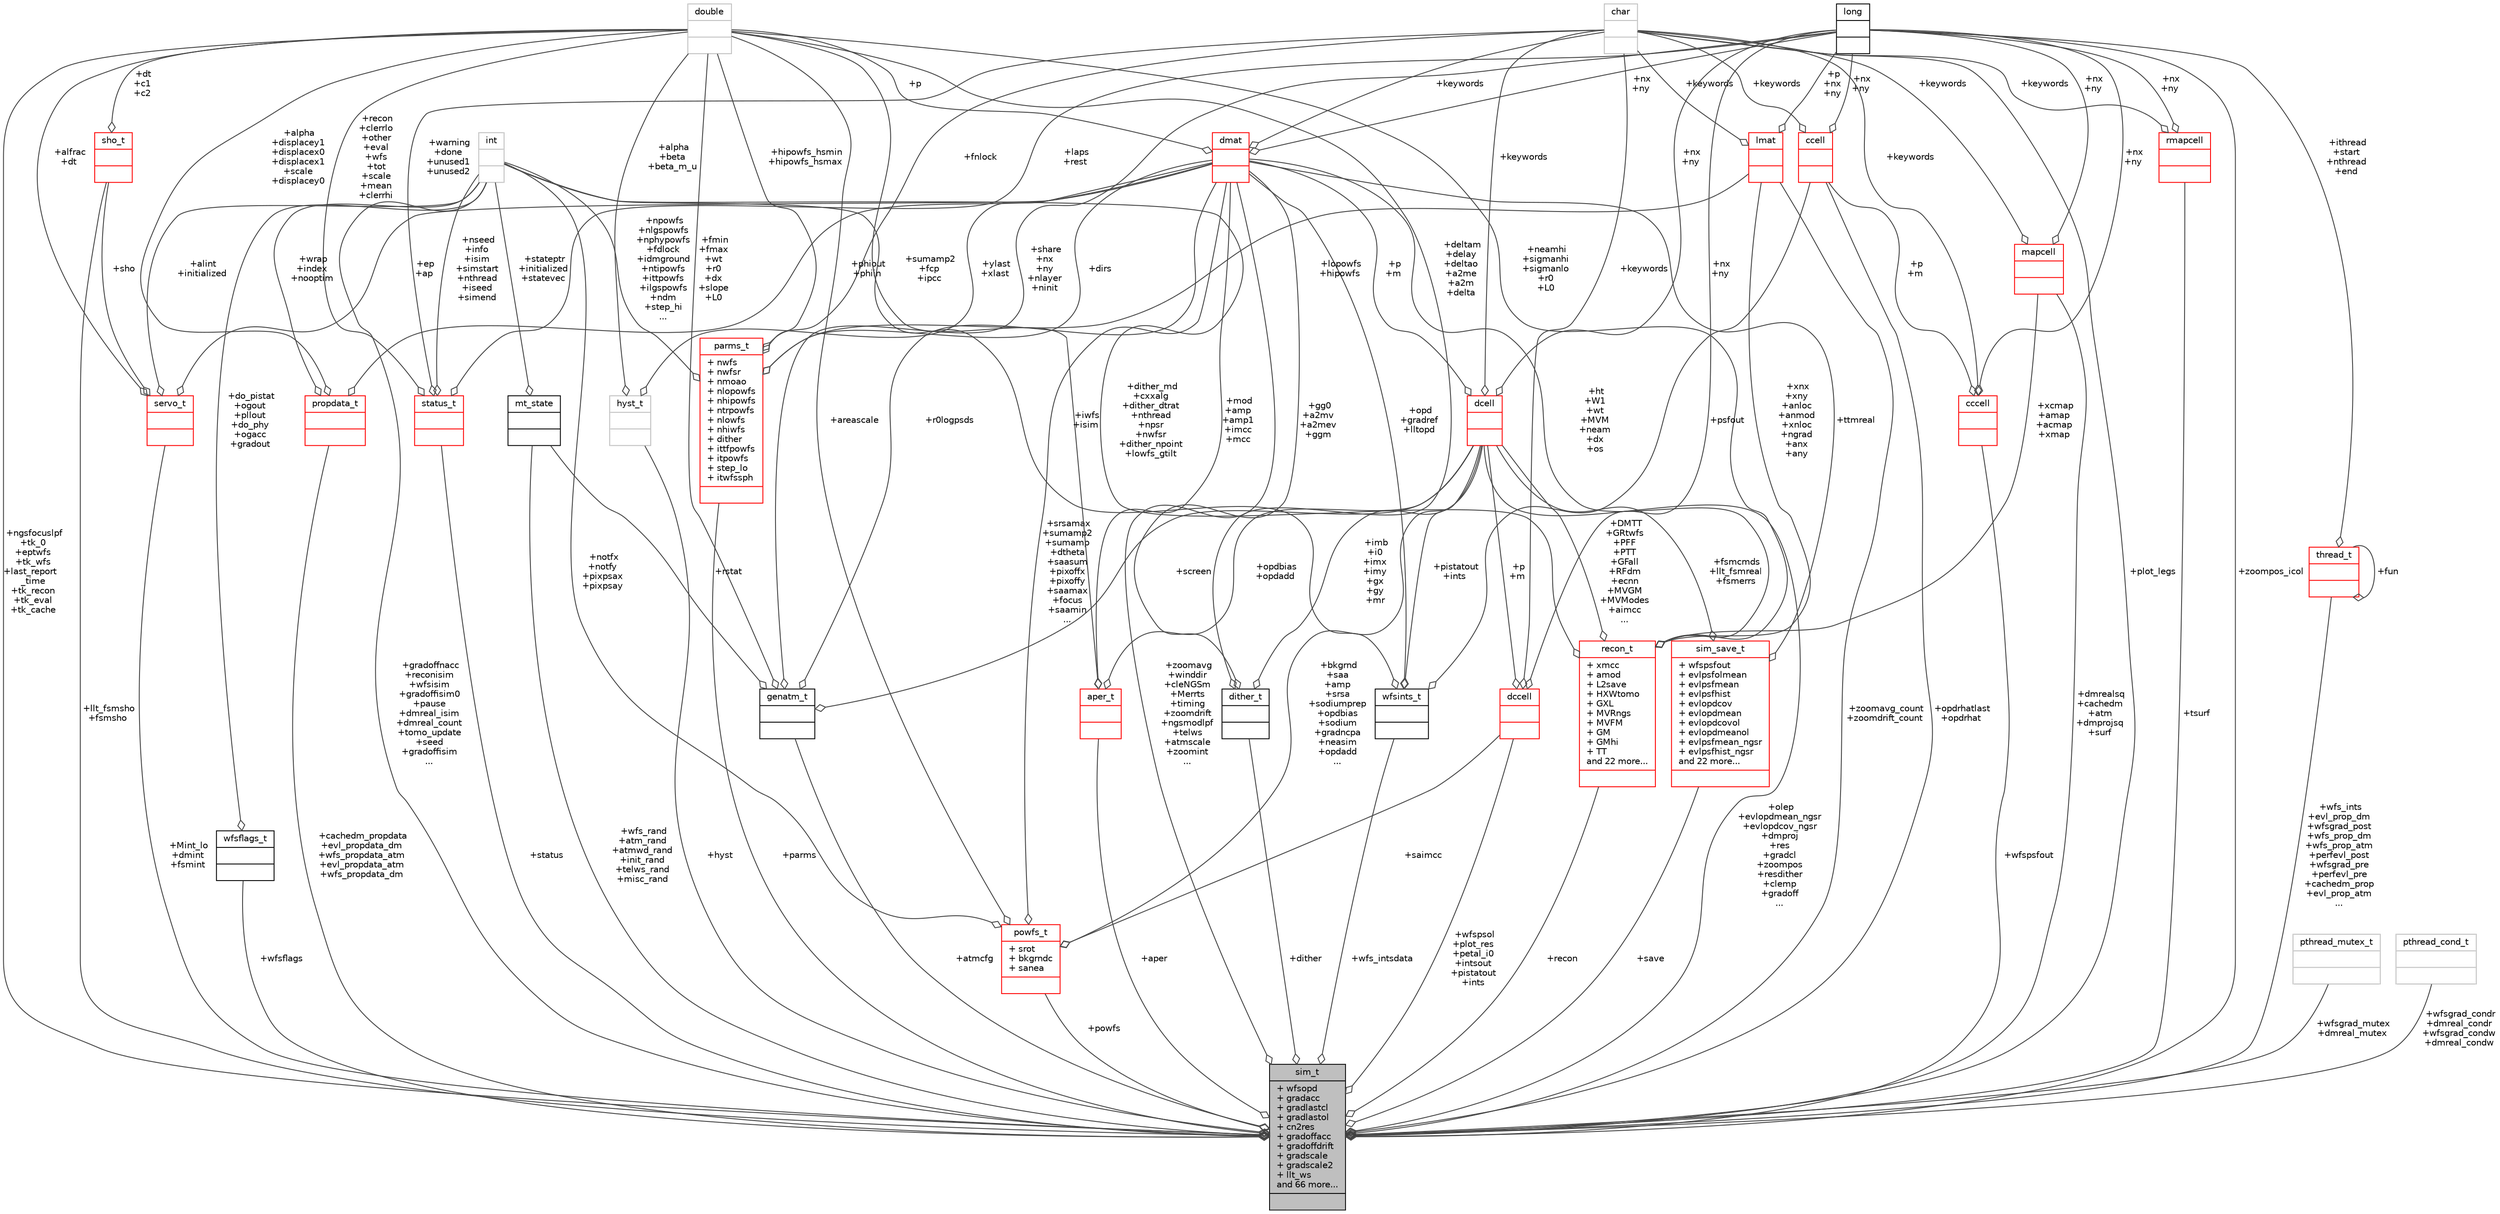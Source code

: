 digraph "sim_t"
{
 // INTERACTIVE_SVG=YES
  bgcolor="transparent";
  edge [fontname="Helvetica",fontsize="10",labelfontname="Helvetica",labelfontsize="10"];
  node [fontname="Helvetica",fontsize="10",shape=record];
  Node368 [label="{sim_t\n|+ wfsopd\l+ gradacc\l+ gradlastcl\l+ gradlastol\l+ cn2res\l+ gradoffacc\l+ gradoffdrift\l+ gradscale\l+ gradscale2\l+ llt_ws\land 66 more...\l|}",height=0.2,width=0.4,color="black", fillcolor="grey75", style="filled", fontcolor="black"];
  Node369 -> Node368 [color="grey25",fontsize="10",style="solid",label=" +olep\n+evlopdmean_ngsr\n+evlopdcov_ngsr\n+dmproj\n+res\n+gradcl\n+zoompos\n+resdither\n+clemp\n+gradoff\n..." ,arrowhead="odiamond",fontname="Helvetica"];
  Node369 [label="{dcell\n||}",height=0.2,width=0.4,color="red",URL="$type_8h.html#structdcell"];
  Node371 -> Node369 [color="grey25",fontsize="10",style="solid",label=" +keywords" ,arrowhead="odiamond",fontname="Helvetica"];
  Node371 [label="{char\n||}",height=0.2,width=0.4,color="grey75"];
  Node377 -> Node369 [color="grey25",fontsize="10",style="solid",label=" +p\n+m" ,arrowhead="odiamond",fontname="Helvetica"];
  Node377 [label="{dmat\n||}",height=0.2,width=0.4,color="red",URL="$type_8h.html#structdmat"];
  Node380 -> Node377 [color="grey25",fontsize="10",style="solid",label=" +p" ,arrowhead="odiamond",fontname="Helvetica"];
  Node380 [label="{double\n||}",height=0.2,width=0.4,color="grey75"];
  Node371 -> Node377 [color="grey25",fontsize="10",style="solid",label=" +keywords" ,arrowhead="odiamond",fontname="Helvetica"];
  Node379 -> Node377 [color="grey25",fontsize="10",style="solid",label=" +nx\n+ny" ,arrowhead="odiamond",fontname="Helvetica"];
  Node379 [label="{long\n||}",height=0.2,width=0.4,color="black",URL="$classlong.html"];
  Node379 -> Node369 [color="grey25",fontsize="10",style="solid",label=" +nx\n+ny" ,arrowhead="odiamond",fontname="Helvetica"];
  Node383 -> Node368 [color="grey25",fontsize="10",style="solid",label=" +wfs_ints\n+evl_prop_dm\n+wfsgrad_post\n+wfs_prop_dm\n+wfs_prop_atm\n+perfevl_post\n+wfsgrad_pre\n+perfevl_pre\n+cachedm_prop\n+evl_prop_atm\n..." ,arrowhead="odiamond",fontname="Helvetica"];
  Node383 [label="{thread_t\n||}",height=0.2,width=0.4,color="red",URL="$thread_8h.html#structthread__t"];
  Node383 -> Node383 [color="grey25",fontsize="10",style="solid",label=" +fun" ,arrowhead="odiamond",fontname="Helvetica"];
  Node379 -> Node383 [color="grey25",fontsize="10",style="solid",label=" +ithread\n+start\n+nthread\n+end" ,arrowhead="odiamond",fontname="Helvetica"];
  Node384 -> Node368 [color="grey25",fontsize="10",style="solid",label=" +cachedm_propdata\n+evl_propdata_dm\n+wfs_propdata_atm\n+evl_propdata_atm\n+wfs_propdata_dm" ,arrowhead="odiamond",fontname="Helvetica"];
  Node384 [label="{propdata_t\n||}",height=0.2,width=0.4,color="red",URL="$lib_2accphi_8h.html#structpropdata__t"];
  Node380 -> Node384 [color="grey25",fontsize="10",style="solid",label=" +alpha\n+displacey1\n+displacex0\n+displacex1\n+scale\n+displacey0" ,arrowhead="odiamond",fontname="Helvetica"];
  Node372 -> Node384 [color="grey25",fontsize="10",style="solid",label=" +wrap\n+index\n+nooptim" ,arrowhead="odiamond",fontname="Helvetica"];
  Node372 [label="{int\n||}",height=0.2,width=0.4,color="grey75"];
  Node377 -> Node384 [color="grey25",fontsize="10",style="solid",label=" +phiout\n+phiin" ,arrowhead="odiamond",fontname="Helvetica"];
  Node394 -> Node368 [color="grey25",fontsize="10",style="solid",label=" +Mint_lo\n+dmint\n+fsmint" ,arrowhead="odiamond",fontname="Helvetica"];
  Node394 [label="{servo_t\n||}",height=0.2,width=0.4,color="red",URL="$servo_8h.html#structservo__t"];
  Node380 -> Node394 [color="grey25",fontsize="10",style="solid",label=" +alfrac\n+dt" ,arrowhead="odiamond",fontname="Helvetica"];
  Node397 -> Node394 [color="grey25",fontsize="10",style="solid",label=" +sho" ,arrowhead="odiamond",fontname="Helvetica"];
  Node397 [label="{sho_t\n||}",height=0.2,width=0.4,color="red",URL="$servo_8h.html#structsho__t"];
  Node380 -> Node397 [color="grey25",fontsize="10",style="solid",label=" +dt\n+c1\n+c2" ,arrowhead="odiamond",fontname="Helvetica"];
  Node372 -> Node394 [color="grey25",fontsize="10",style="solid",label=" +alint\n+initialized" ,arrowhead="odiamond",fontname="Helvetica"];
  Node377 -> Node394 [color="grey25",fontsize="10",style="solid",label=" +ep\n+ap" ,arrowhead="odiamond",fontname="Helvetica"];
  Node399 -> Node368 [color="grey25",fontsize="10",style="solid",label=" +wfspsol\n+plot_res\n+petal_i0\n+intsout\n+pistatout\n+ints" ,arrowhead="odiamond",fontname="Helvetica"];
  Node399 [label="{dccell\n||}",height=0.2,width=0.4,color="red",URL="$type_8h.html#structdccell"];
  Node369 -> Node399 [color="grey25",fontsize="10",style="solid",label=" +p\n+m" ,arrowhead="odiamond",fontname="Helvetica"];
  Node371 -> Node399 [color="grey25",fontsize="10",style="solid",label=" +keywords" ,arrowhead="odiamond",fontname="Helvetica"];
  Node379 -> Node399 [color="grey25",fontsize="10",style="solid",label=" +nx\n+ny" ,arrowhead="odiamond",fontname="Helvetica"];
  Node400 -> Node368 [color="grey25",fontsize="10",style="solid",label=" +dither" ,arrowhead="odiamond",fontname="Helvetica"];
  Node400 [label="{dither_t\n||}",height=0.2,width=0.4,color="black",URL="$maos_2types_8h.html#structdither__t"];
  Node369 -> Node400 [color="grey25",fontsize="10",style="solid",label=" +imb\n+i0\n+imx\n+imy\n+gx\n+gy\n+mr" ,arrowhead="odiamond",fontname="Helvetica"];
  Node380 -> Node400 [color="grey25",fontsize="10",style="solid",label=" +deltam\n+delay\n+deltao\n+a2me\n+a2m\n+delta" ,arrowhead="odiamond",fontname="Helvetica"];
  Node377 -> Node400 [color="grey25",fontsize="10",style="solid",label=" +gg0\n+a2mv\n+a2mev\n+ggm" ,arrowhead="odiamond",fontname="Helvetica"];
  Node401 -> Node368 [color="grey25",fontsize="10",style="solid",label=" +wfs_intsdata" ,arrowhead="odiamond",fontname="Helvetica"];
  Node401 [label="{wfsints_t\n||}",height=0.2,width=0.4,color="black",URL="$maos_2types_8h.html#structwfsints__t"];
  Node369 -> Node401 [color="grey25",fontsize="10",style="solid",label=" +pistatout\n+ints" ,arrowhead="odiamond",fontname="Helvetica"];
  Node372 -> Node401 [color="grey25",fontsize="10",style="solid",label=" +iwfs\n+isim" ,arrowhead="odiamond",fontname="Helvetica"];
  Node377 -> Node401 [color="grey25",fontsize="10",style="solid",label=" +opd\n+gradref\n+lltopd" ,arrowhead="odiamond",fontname="Helvetica"];
  Node402 -> Node401 [color="grey25",fontsize="10",style="solid",label=" +psfout" ,arrowhead="odiamond",fontname="Helvetica"];
  Node402 [label="{ccell\n||}",height=0.2,width=0.4,color="red",URL="$type_8h.html#structccell"];
  Node371 -> Node402 [color="grey25",fontsize="10",style="solid",label=" +keywords" ,arrowhead="odiamond",fontname="Helvetica"];
  Node379 -> Node402 [color="grey25",fontsize="10",style="solid",label=" +nx\n+ny" ,arrowhead="odiamond",fontname="Helvetica"];
  Node380 -> Node368 [color="grey25",fontsize="10",style="solid",label=" +ngsfocuslpf\n+tk_0\n+eptwfs\n+tk_wfs\n+last_report\l_time\n+tk_recon\n+tk_eval\n+tk_cache" ,arrowhead="odiamond",fontname="Helvetica"];
  Node405 -> Node368 [color="grey25",fontsize="10",style="solid",label=" +wfspsfout" ,arrowhead="odiamond",fontname="Helvetica"];
  Node405 [label="{cccell\n||}",height=0.2,width=0.4,color="red",URL="$type_8h.html#structcccell"];
  Node371 -> Node405 [color="grey25",fontsize="10",style="solid",label=" +keywords" ,arrowhead="odiamond",fontname="Helvetica"];
  Node379 -> Node405 [color="grey25",fontsize="10",style="solid",label=" +nx\n+ny" ,arrowhead="odiamond",fontname="Helvetica"];
  Node402 -> Node405 [color="grey25",fontsize="10",style="solid",label=" +p\n+m" ,arrowhead="odiamond",fontname="Helvetica"];
  Node406 -> Node368 [color="grey25",fontsize="10",style="solid",label=" +wfsflags" ,arrowhead="odiamond",fontname="Helvetica"];
  Node406 [label="{wfsflags_t\n||}",height=0.2,width=0.4,color="black",URL="$maos_2types_8h.html#structwfsflags__t"];
  Node372 -> Node406 [color="grey25",fontsize="10",style="solid",label=" +do_pistat\n+ogout\n+pllout\n+do_phy\n+ogacc\n+gradout" ,arrowhead="odiamond",fontname="Helvetica"];
  Node407 -> Node368 [color="grey25",fontsize="10",style="solid",label=" +zoomavg_count\n+zoomdrift_count" ,arrowhead="odiamond",fontname="Helvetica"];
  Node407 [label="{lmat\n||}",height=0.2,width=0.4,color="red",URL="$type_8h.html#structlmat"];
  Node371 -> Node407 [color="grey25",fontsize="10",style="solid",label=" +keywords" ,arrowhead="odiamond",fontname="Helvetica"];
  Node379 -> Node407 [color="grey25",fontsize="10",style="solid",label=" +p\n+nx\n+ny" ,arrowhead="odiamond",fontname="Helvetica"];
  Node408 -> Node368 [color="grey25",fontsize="10",style="solid",label=" +atmcfg" ,arrowhead="odiamond",fontname="Helvetica"];
  Node408 [label="{genatm_t\n||}",height=0.2,width=0.4,color="black",URL="$turbulence_8h.html#structgenatm__t"];
  Node369 -> Node408 [color="grey25",fontsize="10",style="solid",label=" +screen" ,arrowhead="odiamond",fontname="Helvetica"];
  Node380 -> Node408 [color="grey25",fontsize="10",style="solid",label=" +fmin\n+fmax\n+wt\n+r0\n+dx\n+slope\n+L0" ,arrowhead="odiamond",fontname="Helvetica"];
  Node409 -> Node408 [color="grey25",fontsize="10",style="solid",label=" +rstat" ,arrowhead="odiamond",fontname="Helvetica"];
  Node409 [label="{mt_state\n||}",height=0.2,width=0.4,color="black",URL="$structmt__state.html"];
  Node372 -> Node409 [color="grey25",fontsize="10",style="solid",label=" +stateptr\n+initialized\n+statevec" ,arrowhead="odiamond",fontname="Helvetica"];
  Node377 -> Node408 [color="grey25",fontsize="10",style="solid",label=" +r0logpsds" ,arrowhead="odiamond",fontname="Helvetica"];
  Node379 -> Node408 [color="grey25",fontsize="10",style="solid",label=" +share\n+nx\n+ny\n+nlayer\n+ninit" ,arrowhead="odiamond",fontname="Helvetica"];
  Node371 -> Node368 [color="grey25",fontsize="10",style="solid",label=" +plot_legs" ,arrowhead="odiamond",fontname="Helvetica"];
  Node410 -> Node368 [color="grey25",fontsize="10",style="solid",label=" +hyst" ,arrowhead="odiamond",fontname="Helvetica"];
  Node410 [label="{hyst_t\n||}",height=0.2,width=0.4,color="grey75"];
  Node380 -> Node410 [color="grey25",fontsize="10",style="solid",label=" +alpha\n+beta\n+beta_m_u" ,arrowhead="odiamond",fontname="Helvetica"];
  Node377 -> Node410 [color="grey25",fontsize="10",style="solid",label=" +ylast\n+xlast" ,arrowhead="odiamond",fontname="Helvetica"];
  Node411 -> Node368 [color="grey25",fontsize="10",style="solid",label=" +tsurf" ,arrowhead="odiamond",fontname="Helvetica"];
  Node411 [label="{rmapcell\n||}",height=0.2,width=0.4,color="red",URL="$type_8h.html#structrmapcell"];
  Node371 -> Node411 [color="grey25",fontsize="10",style="solid",label=" +keywords" ,arrowhead="odiamond",fontname="Helvetica"];
  Node379 -> Node411 [color="grey25",fontsize="10",style="solid",label=" +nx\n+ny" ,arrowhead="odiamond",fontname="Helvetica"];
  Node414 -> Node368 [color="grey25",fontsize="10",style="solid",label=" +wfsgrad_mutex\n+dmreal_mutex" ,arrowhead="odiamond",fontname="Helvetica"];
  Node414 [label="{pthread_mutex_t\n||}",height=0.2,width=0.4,color="grey75"];
  Node397 -> Node368 [color="grey25",fontsize="10",style="solid",label=" +llt_fsmsho\n+fsmsho" ,arrowhead="odiamond",fontname="Helvetica"];
  Node415 -> Node368 [color="grey25",fontsize="10",style="solid",label=" +recon" ,arrowhead="odiamond",fontname="Helvetica"];
  Node415 [label="{recon_t\n|+ xmcc\l+ amod\l+ L2save\l+ HXWtomo\l+ GXL\l+ MVRngs\l+ MVFM\l+ GM\l+ GMhi\l+ TT\land 22 more...\l|}",height=0.2,width=0.4,color="red",URL="$maos_2types_8h.html#structrecon__t"];
  Node369 -> Node415 [color="grey25",fontsize="10",style="solid",label=" +DMTT\n+GRtwfs\n+PFF\n+PTT\n+GFall\n+RFdm\n+ecnn\n+MVGM\n+MVModes\n+aimcc\n..." ,arrowhead="odiamond",fontname="Helvetica"];
  Node380 -> Node415 [color="grey25",fontsize="10",style="solid",label=" +neamhi\n+sigmanhi\n+sigmanlo\n+r0\n+L0" ,arrowhead="odiamond",fontname="Helvetica"];
  Node407 -> Node415 [color="grey25",fontsize="10",style="solid",label=" +xnx\n+xny\n+anloc\n+anmod\n+xnloc\n+ngrad\n+anx\n+any" ,arrowhead="odiamond",fontname="Helvetica"];
  Node372 -> Node415 [color="grey25",fontsize="10",style="solid",label=" +dither_md\n+cxxalg\n+dither_dtrat\n+nthread\n+npsr\n+nwfsr\n+dither_npoint\n+lowfs_gtilt" ,arrowhead="odiamond",fontname="Helvetica"];
  Node425 -> Node415 [color="grey25",fontsize="10",style="solid",label=" +xcmap\n+amap\n+acmap\n+xmap" ,arrowhead="odiamond",fontname="Helvetica"];
  Node425 [label="{mapcell\n||}",height=0.2,width=0.4,color="red",URL="$type_8h.html#structmapcell"];
  Node371 -> Node425 [color="grey25",fontsize="10",style="solid",label=" +keywords" ,arrowhead="odiamond",fontname="Helvetica"];
  Node379 -> Node425 [color="grey25",fontsize="10",style="solid",label=" +nx\n+ny" ,arrowhead="odiamond",fontname="Helvetica"];
  Node377 -> Node415 [color="grey25",fontsize="10",style="solid",label=" +ht\n+W1\n+wt\n+MVM\n+neam\n+dx\n+os" ,arrowhead="odiamond",fontname="Helvetica"];
  Node437 -> Node368 [color="grey25",fontsize="10",style="solid",label=" +status" ,arrowhead="odiamond",fontname="Helvetica"];
  Node437 [label="{status_t\n||}",height=0.2,width=0.4,color="red",URL="$structstatus__t.html"];
  Node380 -> Node437 [color="grey25",fontsize="10",style="solid",label=" +recon\n+clerrlo\n+other\n+eval\n+wfs\n+tot\n+scale\n+mean\n+clerrhi" ,arrowhead="odiamond",fontname="Helvetica"];
  Node371 -> Node437 [color="grey25",fontsize="10",style="solid",label=" +warning\n+done\n+unused1\n+unused2" ,arrowhead="odiamond",fontname="Helvetica"];
  Node372 -> Node437 [color="grey25",fontsize="10",style="solid",label=" +nseed\n+info\n+isim\n+simstart\n+nthread\n+iseed\n+simend" ,arrowhead="odiamond",fontname="Helvetica"];
  Node379 -> Node437 [color="grey25",fontsize="10",style="solid",label=" +laps\n+rest" ,arrowhead="odiamond",fontname="Helvetica"];
  Node372 -> Node368 [color="grey25",fontsize="10",style="solid",label=" +gradoffnacc\n+reconisim\n+wfsisim\n+gradoffisim0\n+pause\n+dmreal_isim\n+dmreal_count\n+tomo_update\n+seed\n+gradoffisim\n..." ,arrowhead="odiamond",fontname="Helvetica"];
  Node409 -> Node368 [color="grey25",fontsize="10",style="solid",label=" +wfs_rand\n+atm_rand\n+atmwd_rand\n+init_rand\n+telws_rand\n+misc_rand" ,arrowhead="odiamond",fontname="Helvetica"];
  Node377 -> Node368 [color="grey25",fontsize="10",style="solid",label=" +zoomavg\n+winddir\n+cleNGSm\n+Merrts\n+timing\n+zoomdrift\n+ngsmodlpf\n+telws\n+atmscale\n+zoomint\n..." ,arrowhead="odiamond",fontname="Helvetica"];
  Node425 -> Node368 [color="grey25",fontsize="10",style="solid",label=" +dmrealsq\n+cachedm\n+atm\n+dmprojsq\n+surf" ,arrowhead="odiamond",fontname="Helvetica"];
  Node439 -> Node368 [color="grey25",fontsize="10",style="solid",label=" +wfsgrad_condr\n+dmreal_condr\n+wfsgrad_condw\n+dmreal_condw" ,arrowhead="odiamond",fontname="Helvetica"];
  Node439 [label="{pthread_cond_t\n||}",height=0.2,width=0.4,color="grey75"];
  Node440 -> Node368 [color="grey25",fontsize="10",style="solid",label=" +powfs" ,arrowhead="odiamond",fontname="Helvetica"];
  Node440 [label="{powfs_t\n|+ srot\l+ bkgrndc\l+ sanea\l|}",height=0.2,width=0.4,color="red",URL="$maos_2types_8h.html#structpowfs__t"];
  Node369 -> Node440 [color="grey25",fontsize="10",style="solid",label=" +bkgrnd\n+saa\n+amp\n+srsa\n+sodiumprep\n+opdbias\n+sodium\n+gradncpa\n+neasim\n+opdadd\n..." ,arrowhead="odiamond",fontname="Helvetica"];
  Node399 -> Node440 [color="grey25",fontsize="10",style="solid",label=" +saimcc" ,arrowhead="odiamond",fontname="Helvetica"];
  Node380 -> Node440 [color="grey25",fontsize="10",style="solid",label=" +areascale" ,arrowhead="odiamond",fontname="Helvetica"];
  Node372 -> Node440 [color="grey25",fontsize="10",style="solid",label=" +notfx\n+notfy\n+pixpsax\n+pixpsay" ,arrowhead="odiamond",fontname="Helvetica"];
  Node377 -> Node440 [color="grey25",fontsize="10",style="solid",label=" +srsamax\n+sumamp2\n+sumamp\n+dtheta\n+saasum\n+pixoffx\n+pixoffy\n+saamax\n+focus\n+saamin\n..." ,arrowhead="odiamond",fontname="Helvetica"];
  Node379 -> Node368 [color="grey25",fontsize="10",style="solid",label=" +zoompos_icol" ,arrowhead="odiamond",fontname="Helvetica"];
  Node449 -> Node368 [color="grey25",fontsize="10",style="solid",label=" +aper" ,arrowhead="odiamond",fontname="Helvetica"];
  Node449 [label="{aper_t\n||}",height=0.2,width=0.4,color="red",URL="$maos_2types_8h.html#structaper__t"];
  Node369 -> Node449 [color="grey25",fontsize="10",style="solid",label=" +opdbias\n+opdadd" ,arrowhead="odiamond",fontname="Helvetica"];
  Node380 -> Node449 [color="grey25",fontsize="10",style="solid",label=" +sumamp2\n+fcp\n+ipcc" ,arrowhead="odiamond",fontname="Helvetica"];
  Node377 -> Node449 [color="grey25",fontsize="10",style="solid",label=" +mod\n+amp\n+amp1\n+imcc\n+mcc" ,arrowhead="odiamond",fontname="Helvetica"];
  Node450 -> Node368 [color="grey25",fontsize="10",style="solid",label=" +parms" ,arrowhead="odiamond",fontname="Helvetica"];
  Node450 [label="{parms_t\n|+ nwfs\l+ nwfsr\l+ nmoao\l+ nlopowfs\l+ nhipowfs\l+ ntrpowfs\l+ nlowfs\l+ nhiwfs\l+ dither\l+ ittfpowfs\l+ itpowfs\l+ step_lo\l+ itwfssph\l|}",height=0.2,width=0.4,color="red",URL="$parms_8h.html#structparms__t"];
  Node380 -> Node450 [color="grey25",fontsize="10",style="solid",label=" +hipowfs_hsmin\n+hipowfs_hsmax" ,arrowhead="odiamond",fontname="Helvetica"];
  Node407 -> Node450 [color="grey25",fontsize="10",style="solid",label=" +lopowfs\n+hipowfs" ,arrowhead="odiamond",fontname="Helvetica"];
  Node371 -> Node450 [color="grey25",fontsize="10",style="solid",label=" +fnlock" ,arrowhead="odiamond",fontname="Helvetica"];
  Node372 -> Node450 [color="grey25",fontsize="10",style="solid",label=" +npowfs\n+nlgspowfs\n+nphypowfs\n+fdlock\n+idmground\n+ntipowfs\n+ittpowfs\n+ilgspowfs\n+ndm\n+step_hi\n..." ,arrowhead="odiamond",fontname="Helvetica"];
  Node377 -> Node450 [color="grey25",fontsize="10",style="solid",label=" +dirs" ,arrowhead="odiamond",fontname="Helvetica"];
  Node402 -> Node368 [color="grey25",fontsize="10",style="solid",label=" +opdrhatlast\n+opdrhat" ,arrowhead="odiamond",fontname="Helvetica"];
  Node472 -> Node368 [color="grey25",fontsize="10",style="solid",label=" +save" ,arrowhead="odiamond",fontname="Helvetica"];
  Node472 [label="{sim_save_t\n|+ wfspsfout\l+ evlpsfolmean\l+ evlpsfmean\l+ evlpsfhist\l+ evlopdcov\l+ evlopdmean\l+ evlopdcovol\l+ evlopdmeanol\l+ evlpsfmean_ngsr\l+ evlpsfhist_ngsr\land 22 more...\l|}",height=0.2,width=0.4,color="red",URL="$maos_2types_8h.html#structsim__save__t"];
  Node369 -> Node472 [color="grey25",fontsize="10",style="solid",label=" +fsmcmds\n+llt_fsmreal\n+fsmerrs" ,arrowhead="odiamond",fontname="Helvetica"];
  Node377 -> Node472 [color="grey25",fontsize="10",style="solid",label=" +ttmreal" ,arrowhead="odiamond",fontname="Helvetica"];
}

